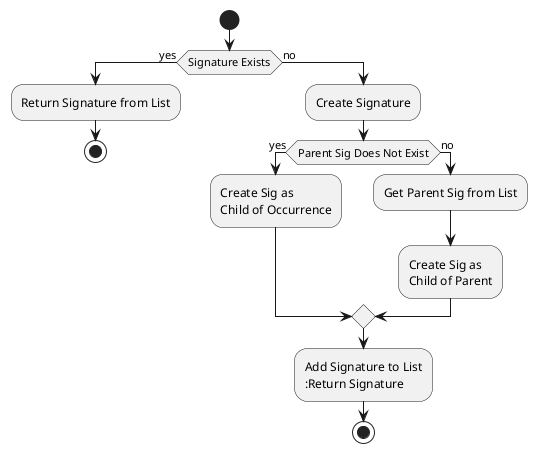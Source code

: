 @startuml
start
if(Signature Exists) then (yes)
:Return Signature from List;
stop
else(no)
:Create Signature;
if (Parent Sig Does Not Exist) then (yes)
:Create Sig as 
Child of Occurrence;
else(no)
:Get Parent Sig from List;
:Create Sig as 
Child of Parent;
endif
:Add Signature to List
:Return Signature;
stop
@enduml